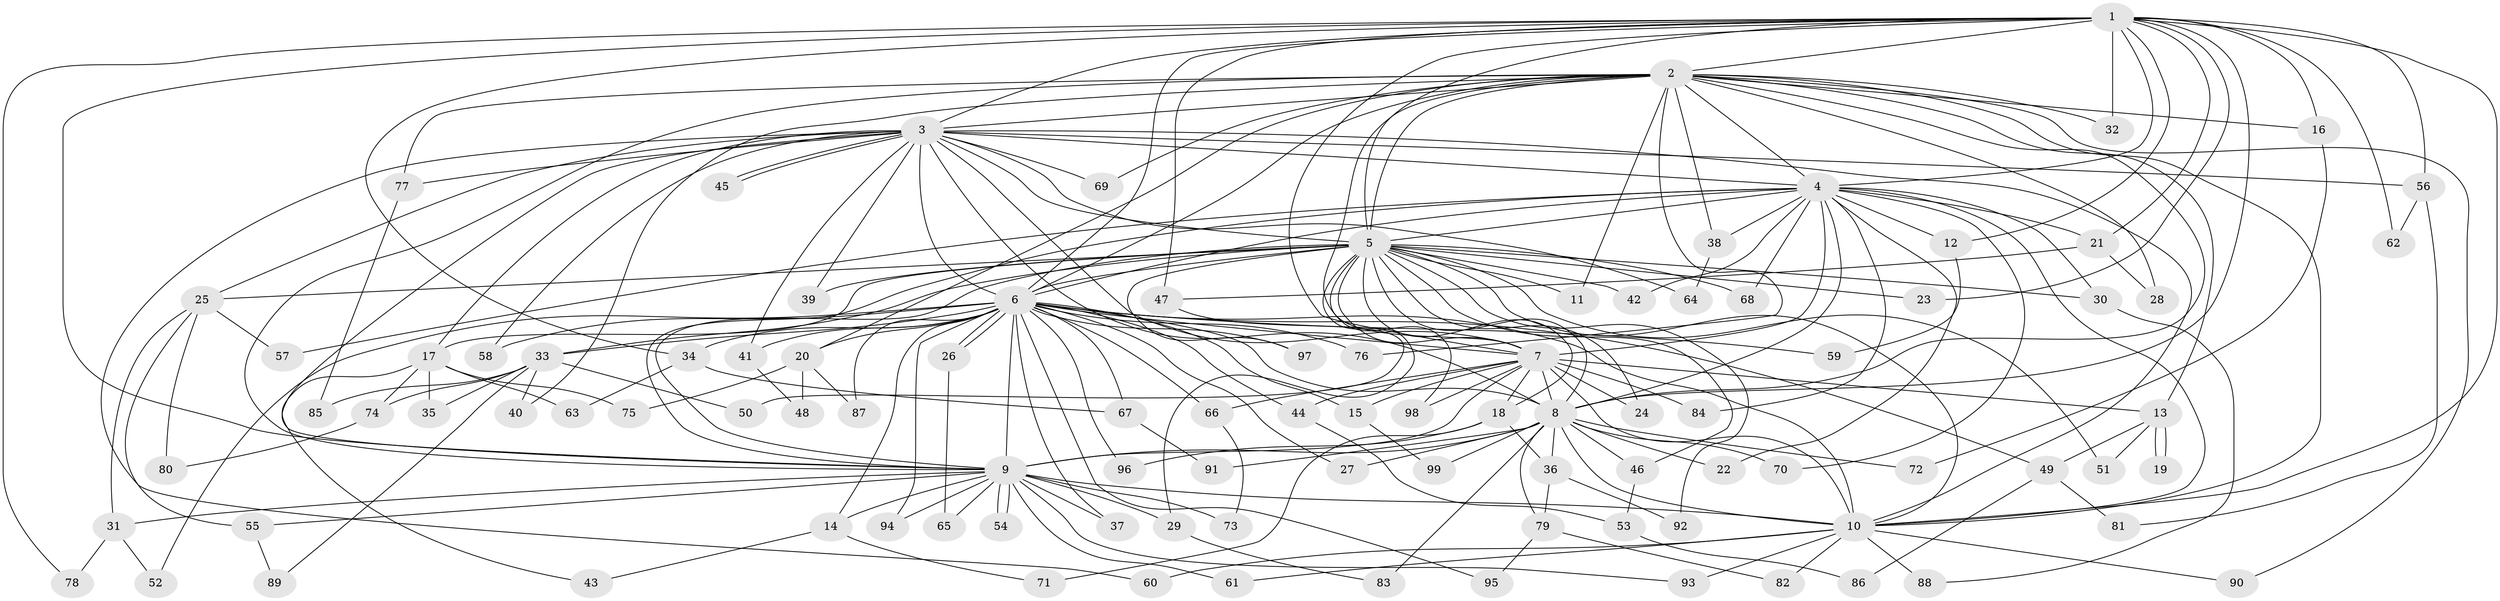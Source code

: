 // coarse degree distribution, {24: 0.02857142857142857, 17: 0.02857142857142857, 16: 0.02857142857142857, 25: 0.014285714285714285, 12: 0.014285714285714285, 2: 0.5142857142857142, 3: 0.15714285714285714, 5: 0.02857142857142857, 6: 0.04285714285714286, 9: 0.02857142857142857, 1: 0.05714285714285714, 4: 0.05714285714285714}
// Generated by graph-tools (version 1.1) at 2025/49/03/04/25 22:49:40]
// undirected, 99 vertices, 223 edges
graph export_dot {
  node [color=gray90,style=filled];
  1;
  2;
  3;
  4;
  5;
  6;
  7;
  8;
  9;
  10;
  11;
  12;
  13;
  14;
  15;
  16;
  17;
  18;
  19;
  20;
  21;
  22;
  23;
  24;
  25;
  26;
  27;
  28;
  29;
  30;
  31;
  32;
  33;
  34;
  35;
  36;
  37;
  38;
  39;
  40;
  41;
  42;
  43;
  44;
  45;
  46;
  47;
  48;
  49;
  50;
  51;
  52;
  53;
  54;
  55;
  56;
  57;
  58;
  59;
  60;
  61;
  62;
  63;
  64;
  65;
  66;
  67;
  68;
  69;
  70;
  71;
  72;
  73;
  74;
  75;
  76;
  77;
  78;
  79;
  80;
  81;
  82;
  83;
  84;
  85;
  86;
  87;
  88;
  89;
  90;
  91;
  92;
  93;
  94;
  95;
  96;
  97;
  98;
  99;
  1 -- 2;
  1 -- 3;
  1 -- 4;
  1 -- 5;
  1 -- 6;
  1 -- 7;
  1 -- 8;
  1 -- 9;
  1 -- 10;
  1 -- 12;
  1 -- 16;
  1 -- 21;
  1 -- 23;
  1 -- 32;
  1 -- 34;
  1 -- 47;
  1 -- 56;
  1 -- 62;
  1 -- 78;
  2 -- 3;
  2 -- 4;
  2 -- 5;
  2 -- 6;
  2 -- 7;
  2 -- 8;
  2 -- 9;
  2 -- 10;
  2 -- 11;
  2 -- 13;
  2 -- 16;
  2 -- 20;
  2 -- 28;
  2 -- 32;
  2 -- 38;
  2 -- 40;
  2 -- 69;
  2 -- 76;
  2 -- 77;
  2 -- 90;
  3 -- 4;
  3 -- 5;
  3 -- 6;
  3 -- 7;
  3 -- 8;
  3 -- 9;
  3 -- 10;
  3 -- 17;
  3 -- 25;
  3 -- 39;
  3 -- 41;
  3 -- 45;
  3 -- 45;
  3 -- 56;
  3 -- 58;
  3 -- 60;
  3 -- 64;
  3 -- 69;
  3 -- 77;
  4 -- 5;
  4 -- 6;
  4 -- 7;
  4 -- 8;
  4 -- 9;
  4 -- 10;
  4 -- 12;
  4 -- 21;
  4 -- 22;
  4 -- 30;
  4 -- 38;
  4 -- 42;
  4 -- 57;
  4 -- 68;
  4 -- 70;
  4 -- 84;
  5 -- 6;
  5 -- 7;
  5 -- 8;
  5 -- 9;
  5 -- 10;
  5 -- 11;
  5 -- 17;
  5 -- 18;
  5 -- 23;
  5 -- 24;
  5 -- 25;
  5 -- 29;
  5 -- 30;
  5 -- 33;
  5 -- 39;
  5 -- 42;
  5 -- 46;
  5 -- 51;
  5 -- 68;
  5 -- 92;
  5 -- 97;
  5 -- 98;
  6 -- 7;
  6 -- 8;
  6 -- 9;
  6 -- 10;
  6 -- 14;
  6 -- 15;
  6 -- 20;
  6 -- 26;
  6 -- 26;
  6 -- 27;
  6 -- 33;
  6 -- 34;
  6 -- 37;
  6 -- 41;
  6 -- 44;
  6 -- 49;
  6 -- 52;
  6 -- 58;
  6 -- 59;
  6 -- 66;
  6 -- 67;
  6 -- 76;
  6 -- 87;
  6 -- 94;
  6 -- 95;
  6 -- 96;
  6 -- 97;
  7 -- 8;
  7 -- 9;
  7 -- 10;
  7 -- 13;
  7 -- 15;
  7 -- 18;
  7 -- 24;
  7 -- 44;
  7 -- 66;
  7 -- 84;
  7 -- 98;
  8 -- 9;
  8 -- 10;
  8 -- 22;
  8 -- 27;
  8 -- 36;
  8 -- 46;
  8 -- 70;
  8 -- 72;
  8 -- 79;
  8 -- 83;
  8 -- 91;
  8 -- 99;
  9 -- 10;
  9 -- 14;
  9 -- 29;
  9 -- 31;
  9 -- 37;
  9 -- 54;
  9 -- 54;
  9 -- 55;
  9 -- 61;
  9 -- 65;
  9 -- 73;
  9 -- 93;
  9 -- 94;
  10 -- 60;
  10 -- 61;
  10 -- 82;
  10 -- 88;
  10 -- 90;
  10 -- 93;
  12 -- 59;
  13 -- 19;
  13 -- 19;
  13 -- 49;
  13 -- 51;
  14 -- 43;
  14 -- 71;
  15 -- 99;
  16 -- 72;
  17 -- 35;
  17 -- 43;
  17 -- 63;
  17 -- 74;
  17 -- 75;
  18 -- 36;
  18 -- 71;
  18 -- 96;
  20 -- 48;
  20 -- 75;
  20 -- 87;
  21 -- 28;
  21 -- 47;
  25 -- 31;
  25 -- 55;
  25 -- 57;
  25 -- 80;
  26 -- 65;
  29 -- 83;
  30 -- 88;
  31 -- 52;
  31 -- 78;
  33 -- 35;
  33 -- 40;
  33 -- 50;
  33 -- 74;
  33 -- 85;
  33 -- 89;
  34 -- 63;
  34 -- 67;
  36 -- 79;
  36 -- 92;
  38 -- 64;
  41 -- 48;
  44 -- 53;
  46 -- 53;
  47 -- 50;
  49 -- 81;
  49 -- 86;
  53 -- 86;
  55 -- 89;
  56 -- 62;
  56 -- 81;
  66 -- 73;
  67 -- 91;
  74 -- 80;
  77 -- 85;
  79 -- 82;
  79 -- 95;
}
